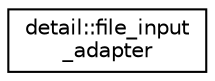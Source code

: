 digraph "Graphical Class Hierarchy"
{
 // LATEX_PDF_SIZE
  edge [fontname="Helvetica",fontsize="10",labelfontname="Helvetica",labelfontsize="10"];
  node [fontname="Helvetica",fontsize="10",shape=record];
  rankdir="LR";
  Node0 [label="detail::file_input\l_adapter",height=0.2,width=0.4,color="black", fillcolor="white", style="filled",URL="$classdetail_1_1file__input__adapter.html",tooltip=" "];
}
